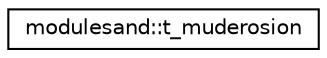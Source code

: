 digraph "Graphical Class Hierarchy"
{
 // LATEX_PDF_SIZE
  edge [fontname="Helvetica",fontsize="10",labelfontname="Helvetica",labelfontsize="10"];
  node [fontname="Helvetica",fontsize="10",shape=record];
  rankdir="LR";
  Node0 [label="modulesand::t_muderosion",height=0.2,width=0.4,color="black", fillcolor="white", style="filled",URL="$structmodulesand_1_1t__muderosion.html",tooltip=" "];
}
